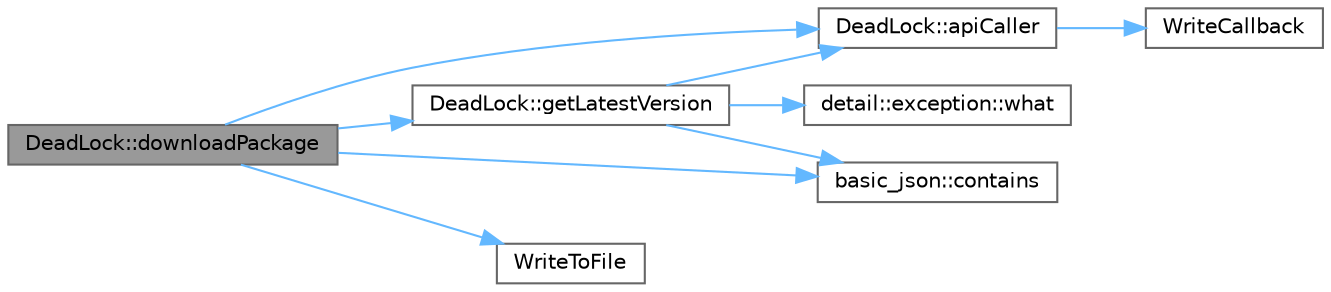 digraph "DeadLock::downloadPackage"
{
 // INTERACTIVE_SVG=YES
 // LATEX_PDF_SIZE
  bgcolor="transparent";
  edge [fontname=Helvetica,fontsize=10,labelfontname=Helvetica,labelfontsize=10];
  node [fontname=Helvetica,fontsize=10,shape=box,height=0.2,width=0.4];
  rankdir="LR";
  Node1 [id="Node000001",label="DeadLock::downloadPackage",height=0.2,width=0.4,color="gray40", fillcolor="grey60", style="filled", fontcolor="black",tooltip="Downloads a platform-compatible Python package wheel from PyPI."];
  Node1 -> Node2 [id="edge1_Node000001_Node000002",color="steelblue1",style="solid",tooltip=" "];
  Node2 [id="Node000002",label="DeadLock::apiCaller",height=0.2,width=0.4,color="grey40", fillcolor="white", style="filled",URL="$class_dead_lock.html#a22118cfe0b30442960cdd54e2b38fe9d",tooltip="Perform an HTTP Get request to the given URL Using cURL."];
  Node2 -> Node3 [id="edge2_Node000002_Node000003",color="steelblue1",style="solid",tooltip=" "];
  Node3 [id="Node000003",label="WriteCallback",height=0.2,width=0.4,color="grey40", fillcolor="white", style="filled",URL="$deadlock_8cpp.html#a738e909b86aef979594ff1039a6c2dd7",tooltip=" "];
  Node1 -> Node4 [id="edge3_Node000001_Node000004",color="steelblue1",style="solid",tooltip=" "];
  Node4 [id="Node000004",label="basic_json::contains",height=0.2,width=0.4,color="grey40", fillcolor="white", style="filled",URL="$classbasic__json.html#afd5ea67fe1a4778be5189423e2545d7a",tooltip="check the existence of an element in a JSON object"];
  Node1 -> Node5 [id="edge4_Node000001_Node000005",color="steelblue1",style="solid",tooltip=" "];
  Node5 [id="Node000005",label="DeadLock::getLatestVersion",height=0.2,width=0.4,color="grey40", fillcolor="white", style="filled",URL="$class_dead_lock.html#a1b1b44ff1e5ddf666d975fa97a4f5de4",tooltip="Retrieves the latest version of a package from PyPI."];
  Node5 -> Node2 [id="edge5_Node000005_Node000002",color="steelblue1",style="solid",tooltip=" "];
  Node5 -> Node4 [id="edge6_Node000005_Node000004",color="steelblue1",style="solid",tooltip=" "];
  Node5 -> Node6 [id="edge7_Node000005_Node000006",color="steelblue1",style="solid",tooltip=" "];
  Node6 [id="Node000006",label="detail::exception::what",height=0.2,width=0.4,color="grey40", fillcolor="white", style="filled",URL="$classdetail_1_1exception.html#ae75d7315f5f2d85958da6d961375caf0",tooltip="returns the explanatory string"];
  Node1 -> Node7 [id="edge8_Node000001_Node000007",color="steelblue1",style="solid",tooltip=" "];
  Node7 [id="Node000007",label="WriteToFile",height=0.2,width=0.4,color="grey40", fillcolor="white", style="filled",URL="$deadlock_8cpp.html#a992ef5565ed1378d487b704593cb4966",tooltip=" "];
}
